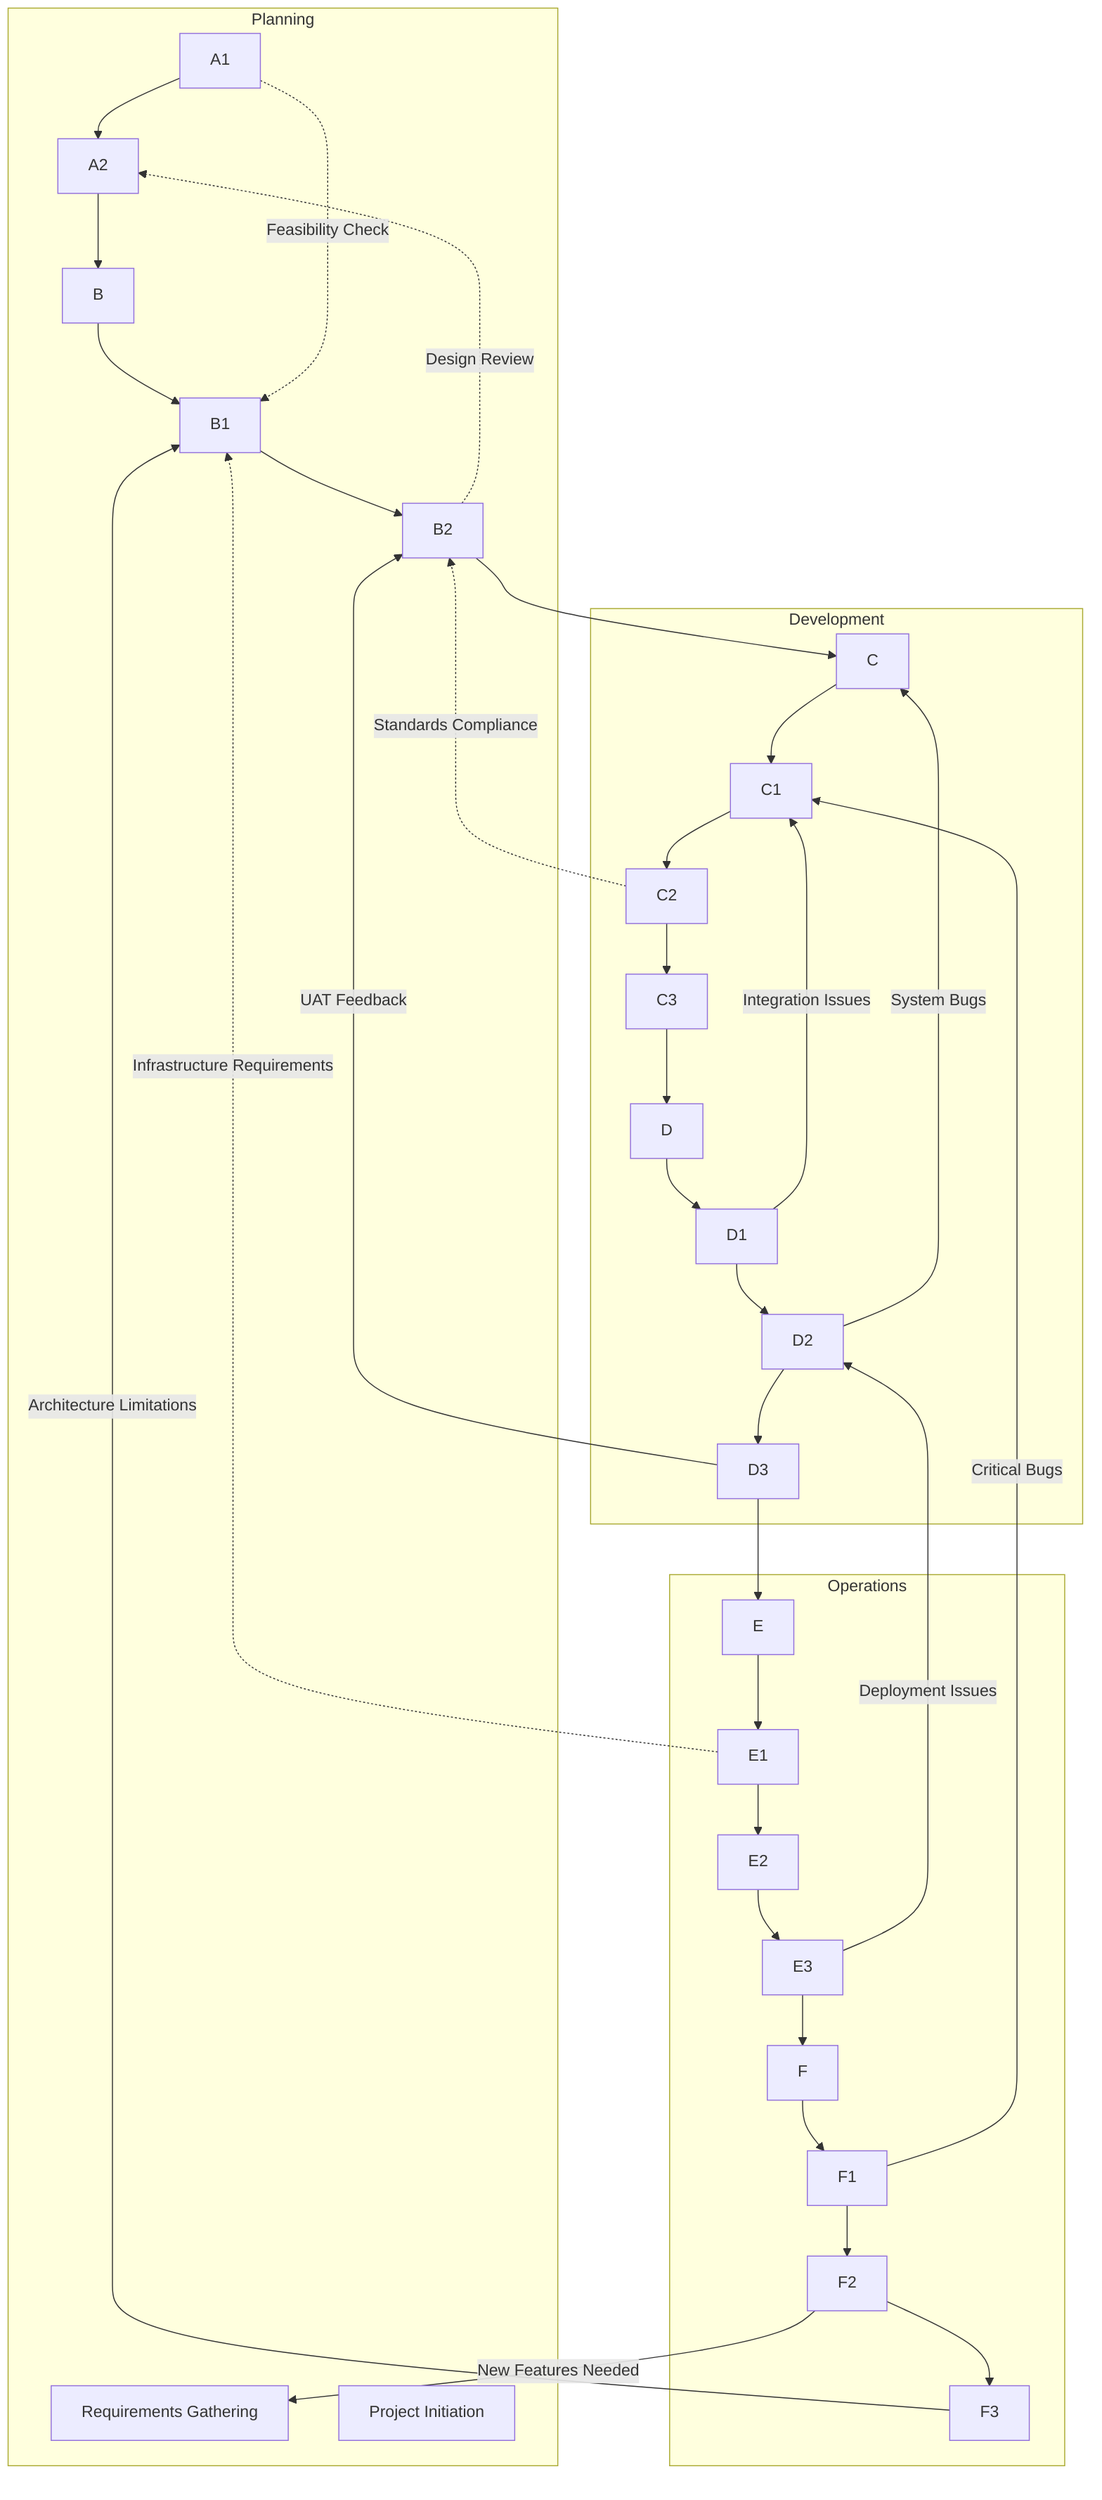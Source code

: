 flowchart TD
    A[Requirements Gathering]
    A1
    A2
    B
    B1
    B2
    C
    C1
    C2
    C3
    D
    D1
    D2
    D3
    E
    E1
    E2
    E3
    F
    F1
    F2
    F3
    PM[Project Initiation]
    A1 --> A2
    A2 --> B
    B --> B1
    B1 --> B2
    B2 --> C
    C --> C1
    C1 --> C2
    C2 --> C3
    C3 --> D
    D --> D1
    D1 --> D2
    D2 --> D3
    D3 --> E
    E --> E1
    E1 --> E2
    E2 --> E3
    E3 --> F
    F --> F1
    F1 --> F2
    F2 --> F3
    D1 -->|Integration Issues| C1
    D2 -->|System Bugs| C
    D3 -->|UAT Feedback| B2
    E3 -->|Deployment Issues| D2
    F1 -->|Critical Bugs| C1
    F2 -->|New Features Needed| A
    F3 -->|Architecture Limitations| B1
    A1 -.->|Feasibility Check| B1
    B2 -.->|Design Review| A2
    C2 -.->|Standards Compliance| B2
    E1 -.->|Infrastructure Requirements| B1
    subgraph Planning
        A
        A1
        A2
        B
        B1
        B2
        PM
    end
    subgraph Development
        C
        C1
        C2
        C3
        D
        D1
        D2
        D3
    end
    subgraph Operations
        E
        E1
        E2
        E3
        F
        F1
        F2
        F3
    end